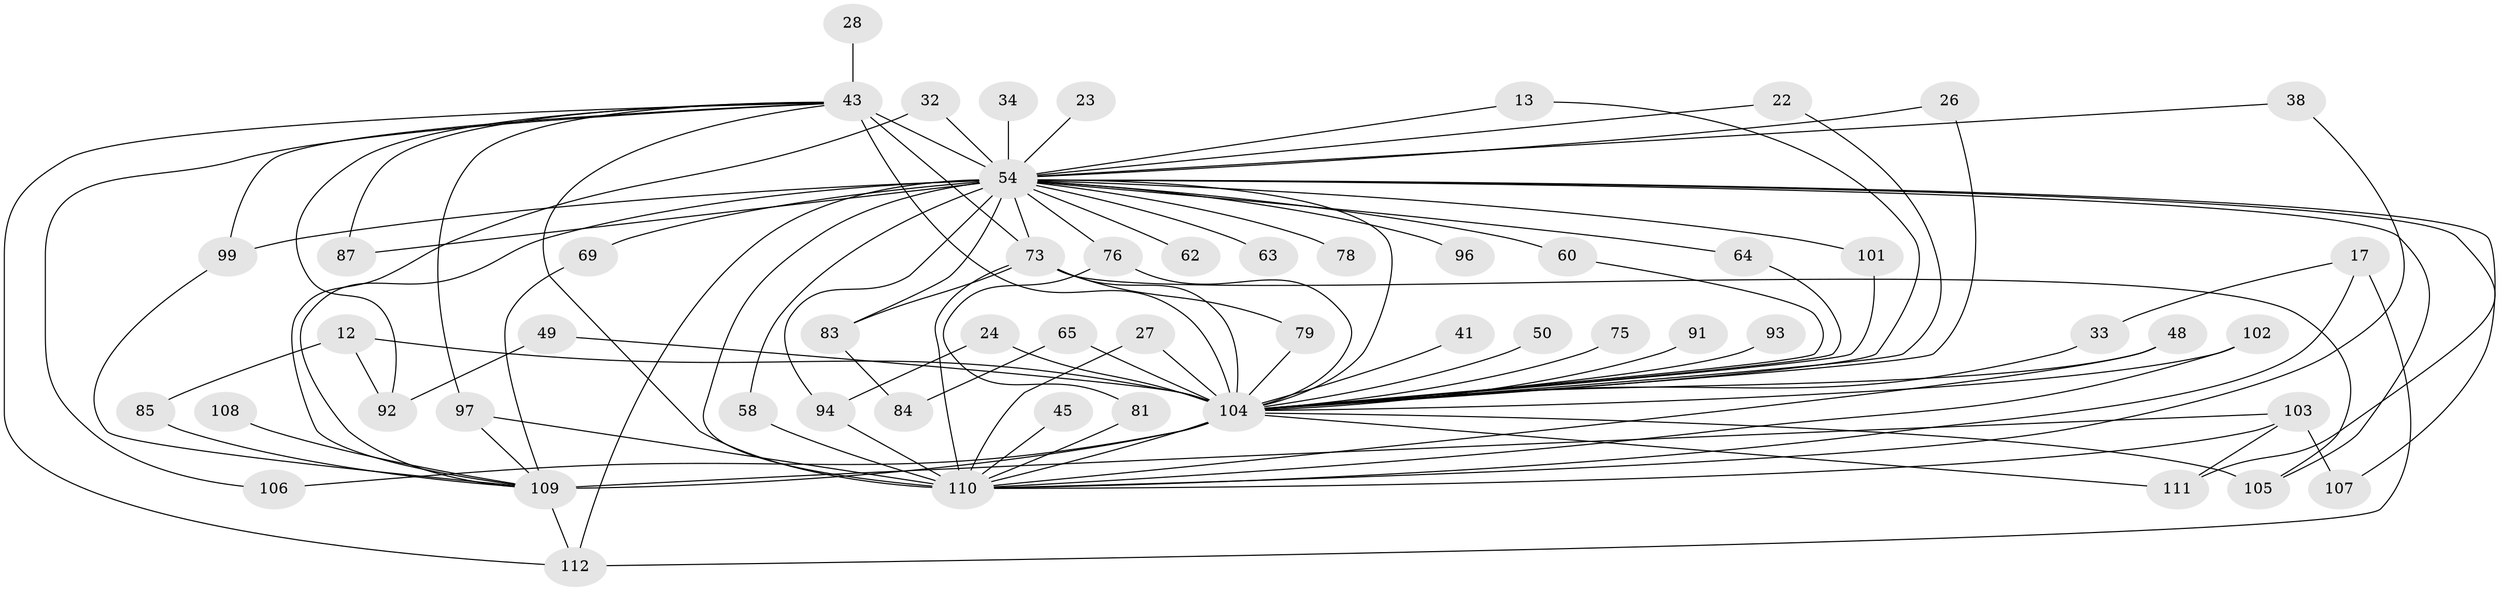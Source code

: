 // original degree distribution, {37: 0.008928571428571428, 19: 0.008928571428571428, 28: 0.008928571428571428, 18: 0.008928571428571428, 25: 0.008928571428571428, 15: 0.017857142857142856, 16: 0.008928571428571428, 29: 0.008928571428571428, 20: 0.008928571428571428, 2: 0.5446428571428571, 4: 0.09821428571428571, 3: 0.21428571428571427, 11: 0.008928571428571428, 5: 0.026785714285714284, 6: 0.017857142857142856}
// Generated by graph-tools (version 1.1) at 2025/43/03/09/25 04:43:36]
// undirected, 56 vertices, 101 edges
graph export_dot {
graph [start="1"]
  node [color=gray90,style=filled];
  12;
  13;
  17;
  22;
  23;
  24;
  26;
  27;
  28;
  32;
  33;
  34;
  38;
  41;
  43 [super="+8"];
  45;
  48;
  49;
  50;
  54 [super="+37+7+5"];
  58;
  60;
  62;
  63;
  64;
  65 [super="+47"];
  69 [super="+61"];
  73 [super="+29+39+46+57"];
  75;
  76 [super="+19"];
  78;
  79;
  81;
  83 [super="+82+35"];
  84;
  85;
  87;
  91;
  92 [super="+88"];
  93;
  94 [super="+59"];
  96;
  97 [super="+40"];
  99 [super="+89"];
  101;
  102;
  103 [super="+52+100"];
  104 [super="+80+77"];
  105 [super="+68+70"];
  106;
  107 [super="+86"];
  108;
  109 [super="+95+71"];
  110 [super="+14+10+11"];
  111 [super="+98"];
  112 [super="+67"];
  12 -- 85;
  12 -- 92;
  12 -- 104 [weight=2];
  13 -- 54;
  13 -- 104;
  17 -- 33;
  17 -- 112;
  17 -- 110 [weight=2];
  22 -- 54;
  22 -- 104;
  23 -- 54;
  24 -- 94;
  24 -- 104 [weight=2];
  26 -- 54;
  26 -- 104;
  27 -- 110;
  27 -- 104;
  28 -- 43 [weight=2];
  32 -- 109;
  32 -- 54;
  33 -- 104;
  34 -- 54 [weight=2];
  38 -- 110;
  38 -- 54;
  41 -- 104 [weight=2];
  43 -- 54 [weight=9];
  43 -- 97;
  43 -- 99;
  43 -- 104 [weight=6];
  43 -- 73 [weight=2];
  43 -- 106;
  43 -- 110 [weight=4];
  43 -- 92;
  43 -- 112;
  43 -- 87;
  45 -- 110 [weight=2];
  48 -- 110;
  48 -- 104;
  49 -- 92;
  49 -- 104 [weight=2];
  50 -- 104 [weight=2];
  54 -- 87;
  54 -- 110 [weight=11];
  54 -- 83 [weight=5];
  54 -- 96 [weight=2];
  54 -- 107 [weight=2];
  54 -- 60;
  54 -- 109 [weight=2];
  54 -- 111 [weight=4];
  54 -- 105;
  54 -- 69 [weight=2];
  54 -- 64;
  54 -- 76 [weight=3];
  54 -- 78;
  54 -- 94;
  54 -- 99;
  54 -- 101;
  54 -- 112;
  54 -- 58;
  54 -- 62 [weight=2];
  54 -- 63 [weight=2];
  54 -- 73 [weight=2];
  54 -- 104 [weight=8];
  58 -- 110;
  60 -- 104;
  64 -- 104;
  65 -- 84;
  65 -- 104 [weight=2];
  69 -- 109;
  73 -- 79;
  73 -- 83;
  73 -- 110;
  73 -- 105;
  73 -- 104;
  75 -- 104;
  76 -- 104;
  76 -- 81;
  79 -- 104;
  81 -- 110;
  83 -- 84;
  85 -- 109;
  91 -- 104;
  93 -- 104;
  94 -- 110;
  97 -- 110;
  97 -- 109;
  99 -- 109;
  101 -- 104;
  102 -- 110;
  102 -- 104;
  103 -- 110 [weight=2];
  103 -- 109;
  103 -- 107;
  103 -- 111;
  104 -- 109 [weight=10];
  104 -- 110 [weight=7];
  104 -- 105 [weight=5];
  104 -- 106;
  104 -- 111;
  108 -- 109 [weight=2];
  109 -- 112;
}
